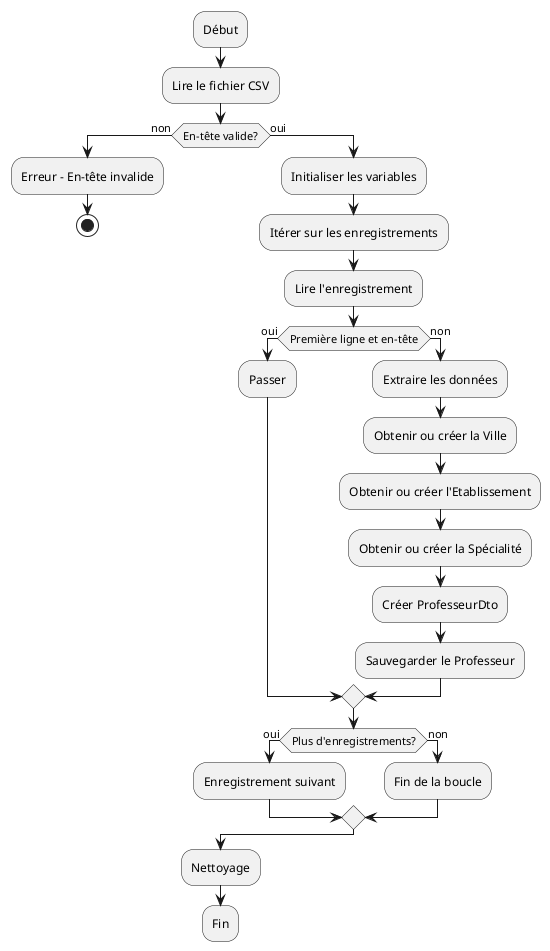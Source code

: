 @startuml
:Début;
:Lire le fichier CSV;
if (En-tête valide?) then (non)
  :Erreur - En-tête invalide;
  stop
else (oui)
  :Initialiser les variables;
  :Itérer sur les enregistrements;
  :Lire l'enregistrement;
  if (Première ligne et en-tête) then (oui)
    :Passer;
  else (non)
    :Extraire les données;
    :Obtenir ou créer la Ville;
    :Obtenir ou créer l'Etablissement;
    :Obtenir ou créer la Spécialité;
    :Créer ProfesseurDto;
    :Sauvegarder le Professeur;
  endif
  if (Plus d'enregistrements?) then (oui)
    :Enregistrement suivant;
  else (non)
    :Fin de la boucle;
  endif
endif
:Nettoyage;
:Fin;
@enduml






